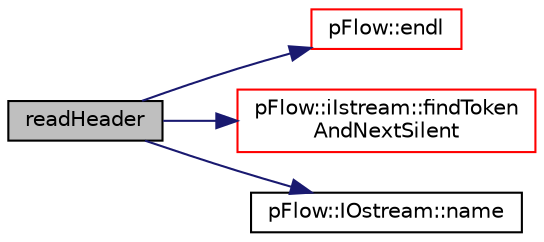 digraph "readHeader"
{
 // LATEX_PDF_SIZE
  edge [fontname="Helvetica",fontsize="10",labelfontname="Helvetica",labelfontsize="10"];
  node [fontname="Helvetica",fontsize="10",shape=record];
  rankdir="LR";
  Node1 [label="readHeader",height=0.2,width=0.4,color="black", fillcolor="grey75", style="filled", fontcolor="black",tooltip="Read the header in the file."];
  Node1 -> Node2 [color="midnightblue",fontsize="10",style="solid",fontname="Helvetica"];
  Node2 [label="pFlow::endl",height=0.2,width=0.4,color="red", fillcolor="white", style="filled",URL="$namespacepFlow.html#aba8f0c455a3fdb4b05ad33a25b13b189",tooltip="Add newline and flush stream."];
  Node1 -> Node4 [color="midnightblue",fontsize="10",style="solid",fontname="Helvetica"];
  Node4 [label="pFlow::iIstream::findToken\lAndNextSilent",height=0.2,width=0.4,color="red", fillcolor="white", style="filled",URL="$classpFlow_1_1iIstream.html#ae74a624bbb0665ed381b67cbda681031",tooltip=" "];
  Node1 -> Node9 [color="midnightblue",fontsize="10",style="solid",fontname="Helvetica"];
  Node9 [label="pFlow::IOstream::name",height=0.2,width=0.4,color="black", fillcolor="white", style="filled",URL="$classpFlow_1_1IOstream.html#ac9b54653d0ec63ee05f64a185437b335",tooltip="Return the name of the stream."];
}
